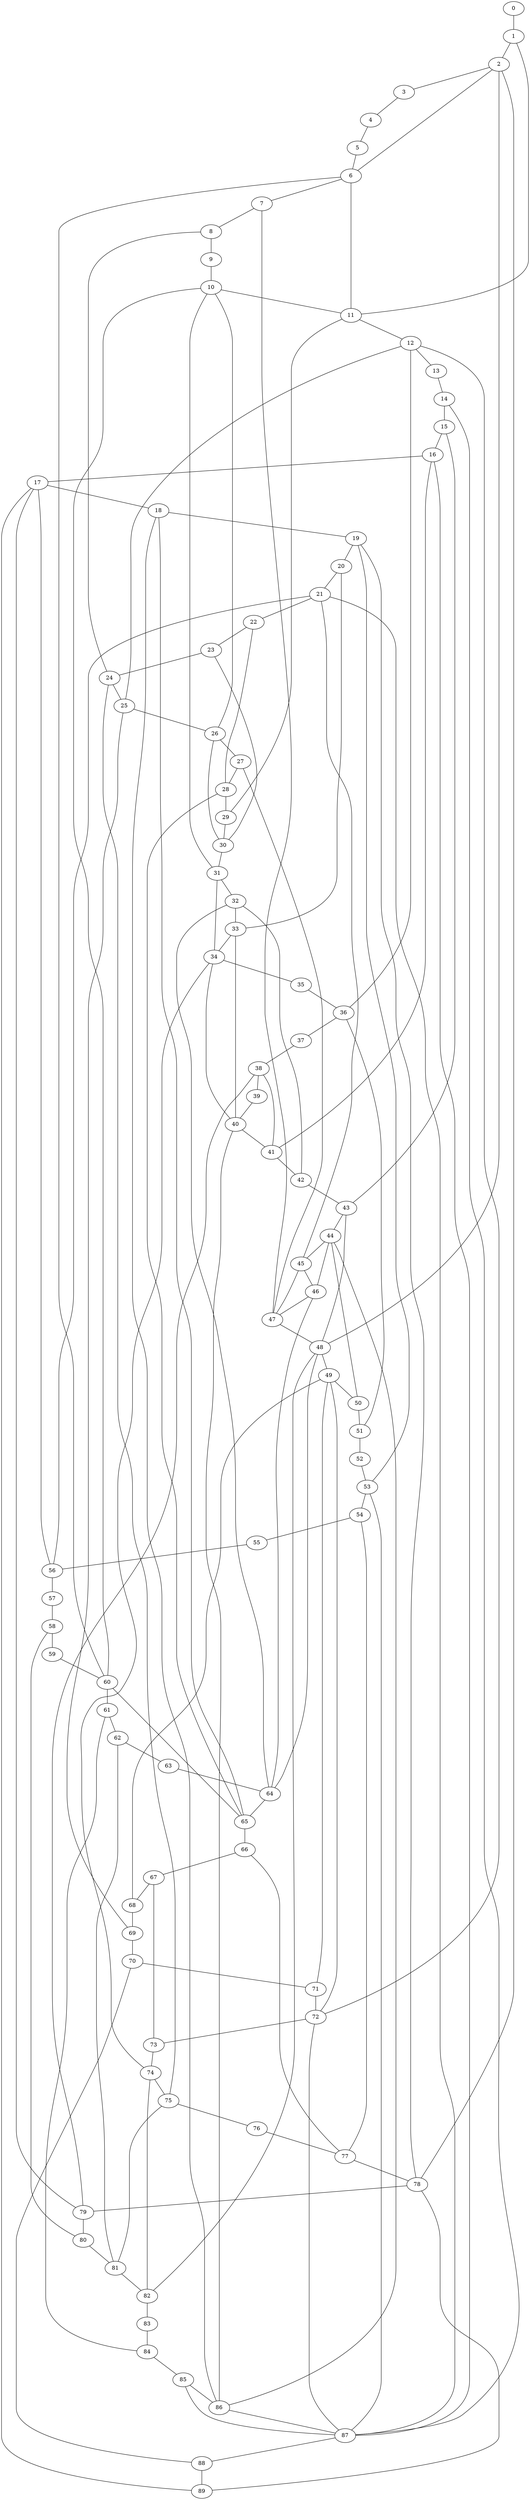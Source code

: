 
graph graphname {
    0 -- 1
1 -- 2
1 -- 11
2 -- 3
2 -- 48
2 -- 78
2 -- 6
3 -- 4
4 -- 5
5 -- 6
6 -- 7
6 -- 11
6 -- 60
7 -- 8
7 -- 47
8 -- 9
8 -- 24
9 -- 10
10 -- 11
10 -- 26
10 -- 60
10 -- 31
11 -- 12
11 -- 29
12 -- 13
12 -- 36
12 -- 72
12 -- 25
13 -- 14
14 -- 15
14 -- 87
15 -- 16
15 -- 43
16 -- 17
16 -- 87
16 -- 41
17 -- 18
17 -- 56
17 -- 79
17 -- 89
18 -- 19
18 -- 86
18 -- 65
19 -- 20
19 -- 53
19 -- 78
20 -- 21
20 -- 33
21 -- 22
21 -- 87
21 -- 56
21 -- 45
22 -- 23
22 -- 28
23 -- 24
23 -- 30
24 -- 25
24 -- 75
25 -- 26
25 -- 69
26 -- 27
26 -- 30
27 -- 28
27 -- 47
28 -- 29
28 -- 65
29 -- 30
30 -- 31
31 -- 32
31 -- 34
32 -- 33
32 -- 64
32 -- 42
33 -- 34
33 -- 40
34 -- 35
34 -- 40
34 -- 74
35 -- 36
36 -- 37
36 -- 51
37 -- 38
38 -- 39
38 -- 79
38 -- 41
39 -- 40
40 -- 41
40 -- 86
41 -- 42
42 -- 43
43 -- 44
43 -- 48
44 -- 45
44 -- 86
44 -- 46
44 -- 50
45 -- 46
45 -- 47
46 -- 47
46 -- 64
47 -- 48
48 -- 49
48 -- 82
48 -- 64
49 -- 50
49 -- 68
49 -- 72
49 -- 71
50 -- 51
51 -- 52
52 -- 53
53 -- 54
53 -- 87
54 -- 55
54 -- 77
55 -- 56
56 -- 57
57 -- 58
58 -- 59
58 -- 80
59 -- 60
60 -- 61
60 -- 65
61 -- 62
61 -- 84
62 -- 63
62 -- 81
63 -- 64
64 -- 65
65 -- 66
66 -- 67
66 -- 77
67 -- 68
67 -- 73
68 -- 69
69 -- 70
70 -- 71
70 -- 88
71 -- 72
72 -- 73
72 -- 87
73 -- 74
74 -- 75
74 -- 82
75 -- 76
75 -- 81
76 -- 77
77 -- 78
78 -- 79
78 -- 89
79 -- 80
80 -- 81
81 -- 82
82 -- 83
83 -- 84
84 -- 85
85 -- 86
85 -- 87
86 -- 87
87 -- 88
88 -- 89

}
